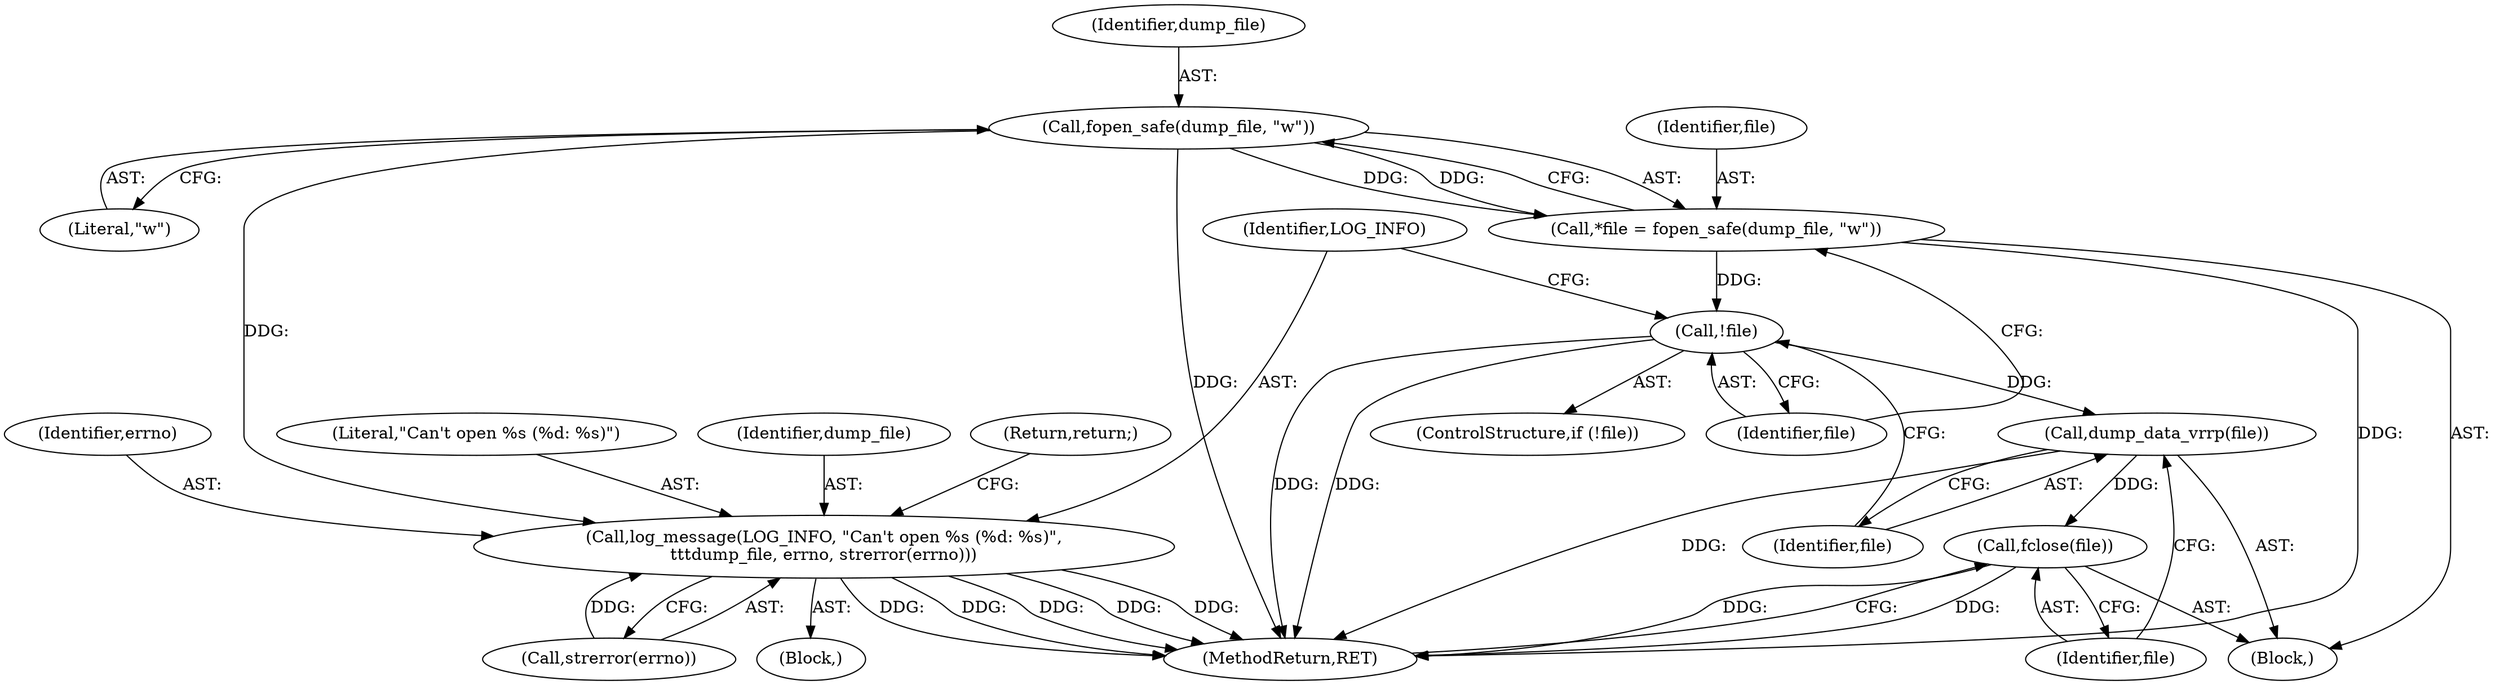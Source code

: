 digraph "0_keepalived_04f2d32871bb3b11d7dc024039952f2fe2750306_5@API" {
"1000106" [label="(Call,fopen_safe(dump_file, \"w\"))"];
"1000104" [label="(Call,*file = fopen_safe(dump_file, \"w\"))"];
"1000110" [label="(Call,!file)"];
"1000121" [label="(Call,dump_data_vrrp(file))"];
"1000123" [label="(Call,fclose(file))"];
"1000113" [label="(Call,log_message(LOG_INFO, \"Can't open %s (%d: %s)\",\n\t\t\tdump_file, errno, strerror(errno)))"];
"1000122" [label="(Identifier,file)"];
"1000104" [label="(Call,*file = fopen_safe(dump_file, \"w\"))"];
"1000111" [label="(Identifier,file)"];
"1000109" [label="(ControlStructure,if (!file))"];
"1000117" [label="(Identifier,errno)"];
"1000110" [label="(Call,!file)"];
"1000113" [label="(Call,log_message(LOG_INFO, \"Can't open %s (%d: %s)\",\n\t\t\tdump_file, errno, strerror(errno)))"];
"1000120" [label="(Return,return;)"];
"1000118" [label="(Call,strerror(errno))"];
"1000108" [label="(Literal,\"w\")"];
"1000124" [label="(Identifier,file)"];
"1000107" [label="(Identifier,dump_file)"];
"1000125" [label="(MethodReturn,RET)"];
"1000112" [label="(Block,)"];
"1000106" [label="(Call,fopen_safe(dump_file, \"w\"))"];
"1000102" [label="(Block,)"];
"1000116" [label="(Identifier,dump_file)"];
"1000115" [label="(Literal,\"Can't open %s (%d: %s)\")"];
"1000114" [label="(Identifier,LOG_INFO)"];
"1000105" [label="(Identifier,file)"];
"1000121" [label="(Call,dump_data_vrrp(file))"];
"1000123" [label="(Call,fclose(file))"];
"1000106" -> "1000104"  [label="AST: "];
"1000106" -> "1000108"  [label="CFG: "];
"1000107" -> "1000106"  [label="AST: "];
"1000108" -> "1000106"  [label="AST: "];
"1000104" -> "1000106"  [label="CFG: "];
"1000106" -> "1000125"  [label="DDG: "];
"1000106" -> "1000104"  [label="DDG: "];
"1000106" -> "1000104"  [label="DDG: "];
"1000106" -> "1000113"  [label="DDG: "];
"1000104" -> "1000102"  [label="AST: "];
"1000105" -> "1000104"  [label="AST: "];
"1000111" -> "1000104"  [label="CFG: "];
"1000104" -> "1000125"  [label="DDG: "];
"1000104" -> "1000110"  [label="DDG: "];
"1000110" -> "1000109"  [label="AST: "];
"1000110" -> "1000111"  [label="CFG: "];
"1000111" -> "1000110"  [label="AST: "];
"1000114" -> "1000110"  [label="CFG: "];
"1000122" -> "1000110"  [label="CFG: "];
"1000110" -> "1000125"  [label="DDG: "];
"1000110" -> "1000125"  [label="DDG: "];
"1000110" -> "1000121"  [label="DDG: "];
"1000121" -> "1000102"  [label="AST: "];
"1000121" -> "1000122"  [label="CFG: "];
"1000122" -> "1000121"  [label="AST: "];
"1000124" -> "1000121"  [label="CFG: "];
"1000121" -> "1000125"  [label="DDG: "];
"1000121" -> "1000123"  [label="DDG: "];
"1000123" -> "1000102"  [label="AST: "];
"1000123" -> "1000124"  [label="CFG: "];
"1000124" -> "1000123"  [label="AST: "];
"1000125" -> "1000123"  [label="CFG: "];
"1000123" -> "1000125"  [label="DDG: "];
"1000123" -> "1000125"  [label="DDG: "];
"1000113" -> "1000112"  [label="AST: "];
"1000113" -> "1000118"  [label="CFG: "];
"1000114" -> "1000113"  [label="AST: "];
"1000115" -> "1000113"  [label="AST: "];
"1000116" -> "1000113"  [label="AST: "];
"1000117" -> "1000113"  [label="AST: "];
"1000118" -> "1000113"  [label="AST: "];
"1000120" -> "1000113"  [label="CFG: "];
"1000113" -> "1000125"  [label="DDG: "];
"1000113" -> "1000125"  [label="DDG: "];
"1000113" -> "1000125"  [label="DDG: "];
"1000113" -> "1000125"  [label="DDG: "];
"1000113" -> "1000125"  [label="DDG: "];
"1000118" -> "1000113"  [label="DDG: "];
}
